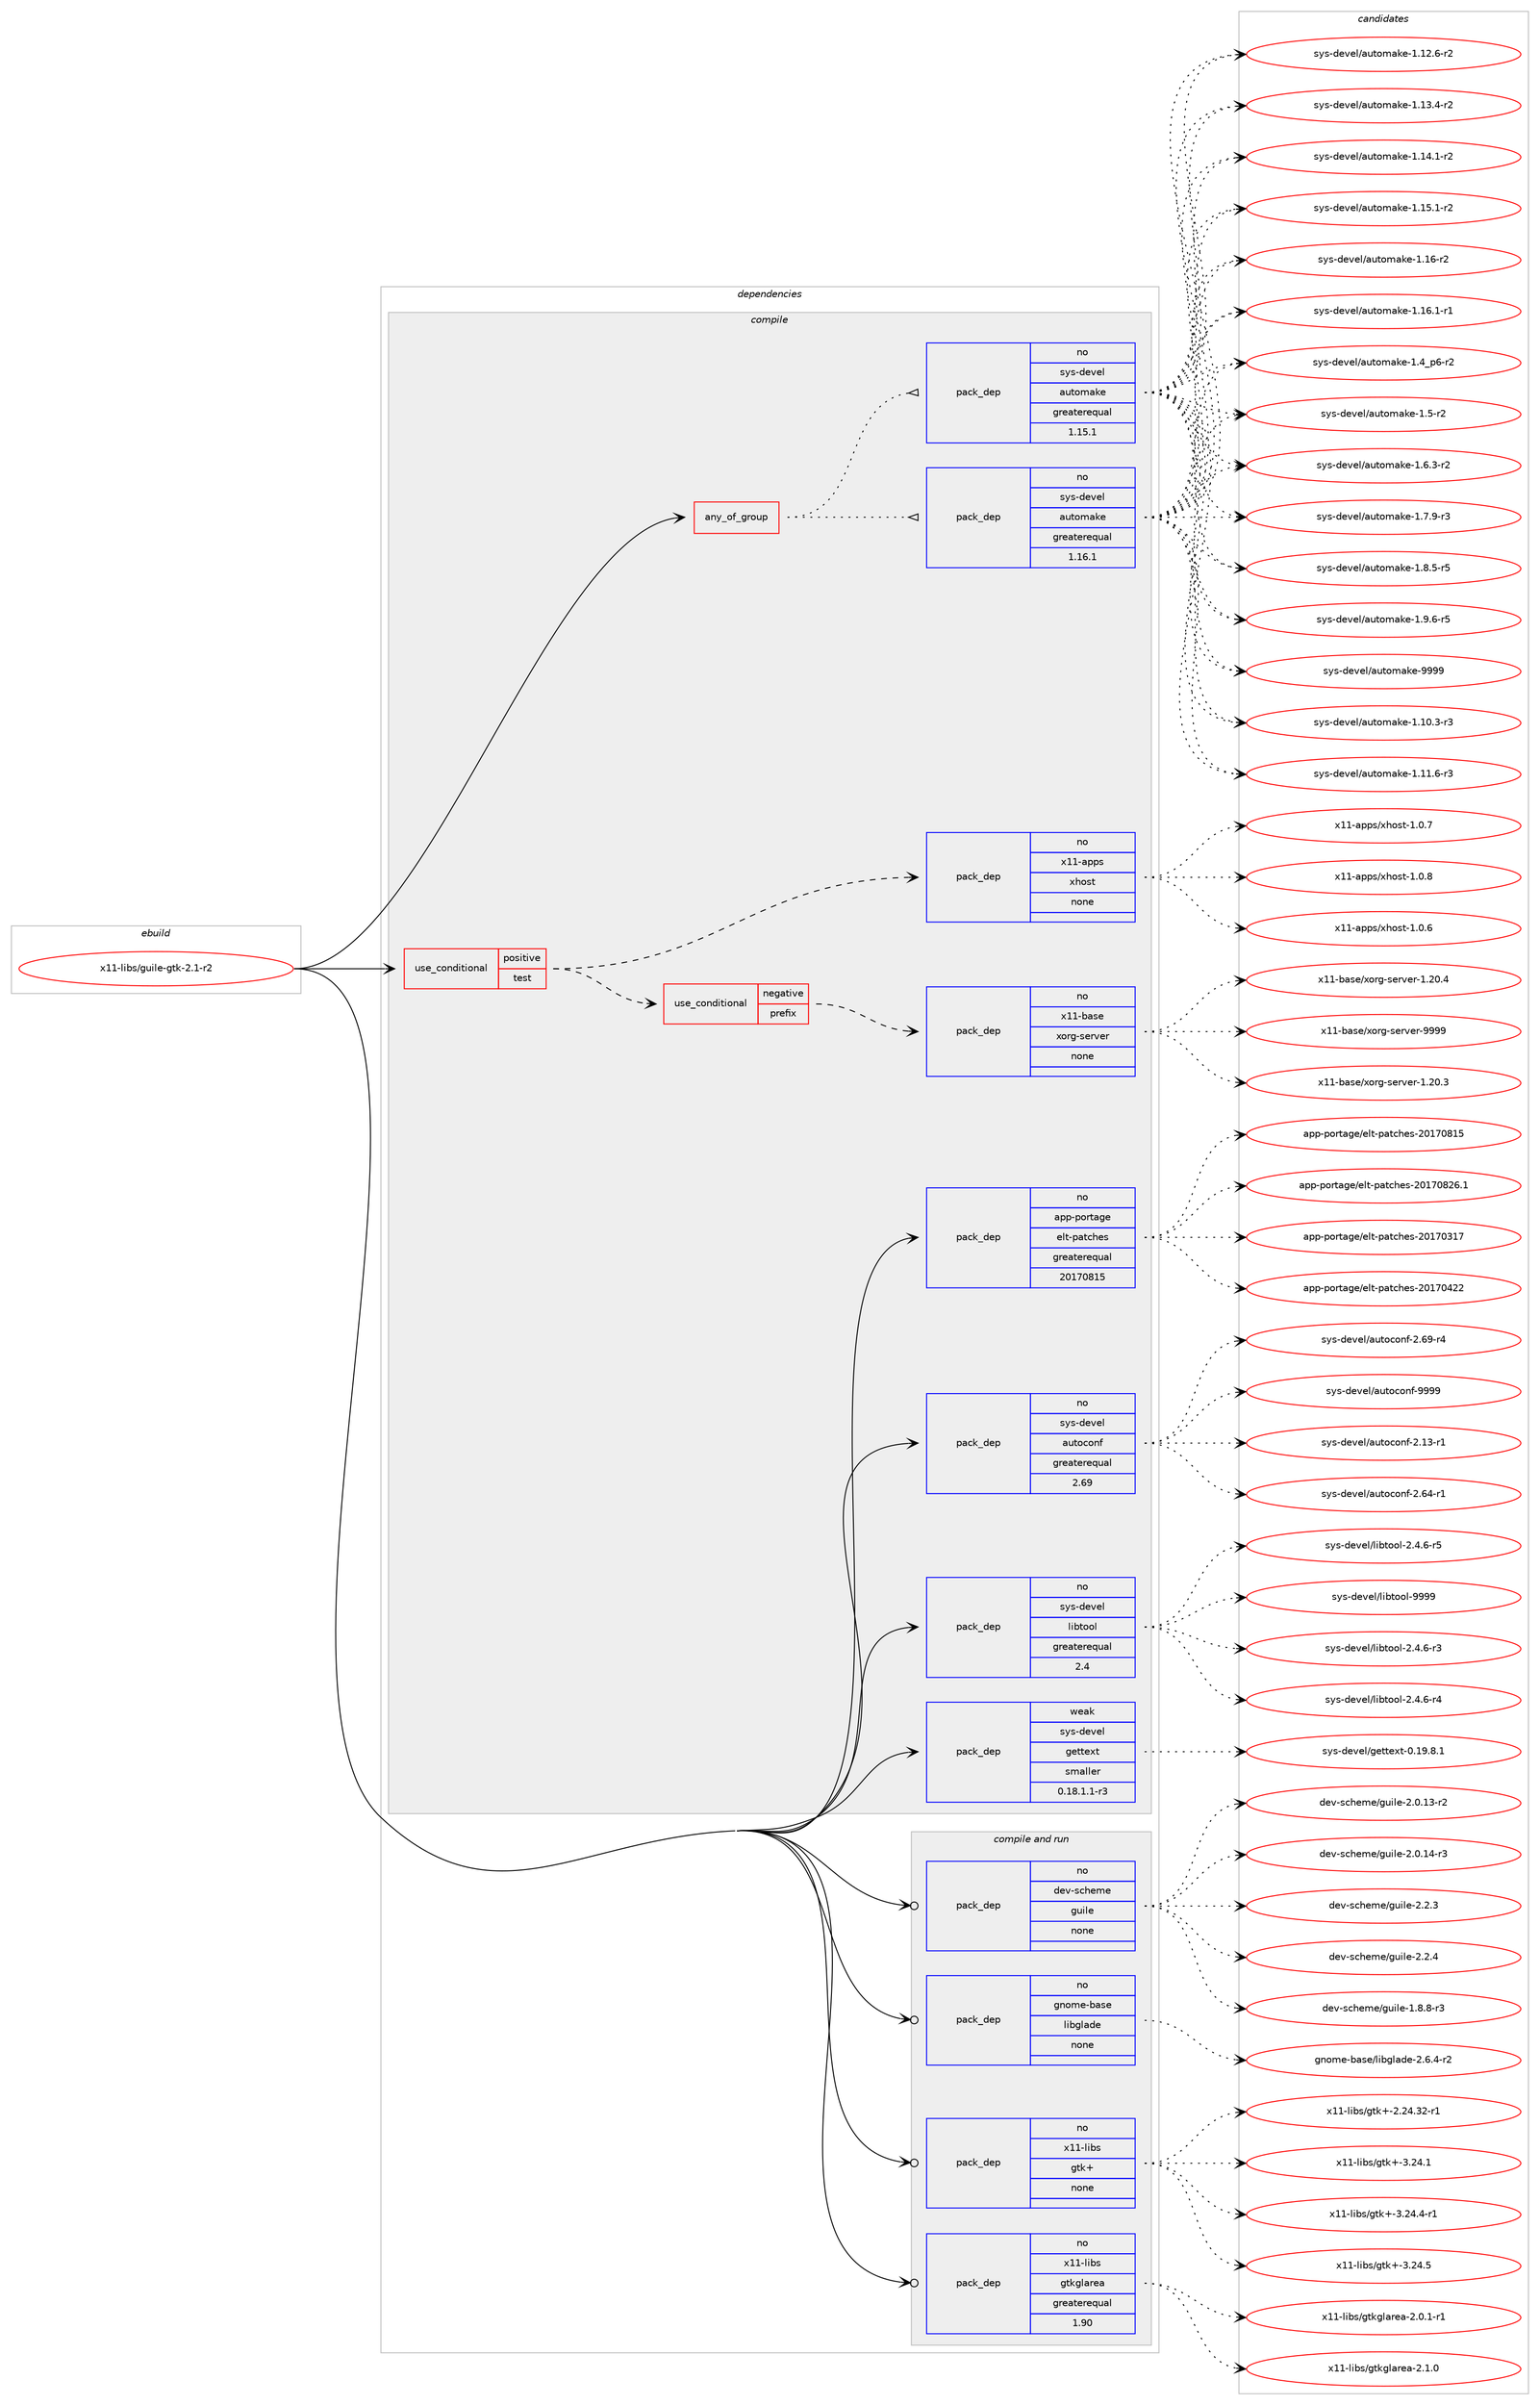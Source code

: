 digraph prolog {

# *************
# Graph options
# *************

newrank=true;
concentrate=true;
compound=true;
graph [rankdir=LR,fontname=Helvetica,fontsize=10,ranksep=1.5];#, ranksep=2.5, nodesep=0.2];
edge  [arrowhead=vee];
node  [fontname=Helvetica,fontsize=10];

# **********
# The ebuild
# **********

subgraph cluster_leftcol {
color=gray;
rank=same;
label=<<i>ebuild</i>>;
id [label="x11-libs/guile-gtk-2.1-r2", color=red, width=4, href="../x11-libs/guile-gtk-2.1-r2.svg"];
}

# ****************
# The dependencies
# ****************

subgraph cluster_midcol {
color=gray;
label=<<i>dependencies</i>>;
subgraph cluster_compile {
fillcolor="#eeeeee";
style=filled;
label=<<i>compile</i>>;
subgraph any28515 {
dependency1759043 [label=<<TABLE BORDER="0" CELLBORDER="1" CELLSPACING="0" CELLPADDING="4"><TR><TD CELLPADDING="10">any_of_group</TD></TR></TABLE>>, shape=none, color=red];subgraph pack1263546 {
dependency1759044 [label=<<TABLE BORDER="0" CELLBORDER="1" CELLSPACING="0" CELLPADDING="4" WIDTH="220"><TR><TD ROWSPAN="6" CELLPADDING="30">pack_dep</TD></TR><TR><TD WIDTH="110">no</TD></TR><TR><TD>sys-devel</TD></TR><TR><TD>automake</TD></TR><TR><TD>greaterequal</TD></TR><TR><TD>1.16.1</TD></TR></TABLE>>, shape=none, color=blue];
}
dependency1759043:e -> dependency1759044:w [weight=20,style="dotted",arrowhead="oinv"];
subgraph pack1263547 {
dependency1759045 [label=<<TABLE BORDER="0" CELLBORDER="1" CELLSPACING="0" CELLPADDING="4" WIDTH="220"><TR><TD ROWSPAN="6" CELLPADDING="30">pack_dep</TD></TR><TR><TD WIDTH="110">no</TD></TR><TR><TD>sys-devel</TD></TR><TR><TD>automake</TD></TR><TR><TD>greaterequal</TD></TR><TR><TD>1.15.1</TD></TR></TABLE>>, shape=none, color=blue];
}
dependency1759043:e -> dependency1759045:w [weight=20,style="dotted",arrowhead="oinv"];
}
id:e -> dependency1759043:w [weight=20,style="solid",arrowhead="vee"];
subgraph cond465979 {
dependency1759046 [label=<<TABLE BORDER="0" CELLBORDER="1" CELLSPACING="0" CELLPADDING="4"><TR><TD ROWSPAN="3" CELLPADDING="10">use_conditional</TD></TR><TR><TD>positive</TD></TR><TR><TD>test</TD></TR></TABLE>>, shape=none, color=red];
subgraph cond465980 {
dependency1759047 [label=<<TABLE BORDER="0" CELLBORDER="1" CELLSPACING="0" CELLPADDING="4"><TR><TD ROWSPAN="3" CELLPADDING="10">use_conditional</TD></TR><TR><TD>negative</TD></TR><TR><TD>prefix</TD></TR></TABLE>>, shape=none, color=red];
subgraph pack1263548 {
dependency1759048 [label=<<TABLE BORDER="0" CELLBORDER="1" CELLSPACING="0" CELLPADDING="4" WIDTH="220"><TR><TD ROWSPAN="6" CELLPADDING="30">pack_dep</TD></TR><TR><TD WIDTH="110">no</TD></TR><TR><TD>x11-base</TD></TR><TR><TD>xorg-server</TD></TR><TR><TD>none</TD></TR><TR><TD></TD></TR></TABLE>>, shape=none, color=blue];
}
dependency1759047:e -> dependency1759048:w [weight=20,style="dashed",arrowhead="vee"];
}
dependency1759046:e -> dependency1759047:w [weight=20,style="dashed",arrowhead="vee"];
subgraph pack1263549 {
dependency1759049 [label=<<TABLE BORDER="0" CELLBORDER="1" CELLSPACING="0" CELLPADDING="4" WIDTH="220"><TR><TD ROWSPAN="6" CELLPADDING="30">pack_dep</TD></TR><TR><TD WIDTH="110">no</TD></TR><TR><TD>x11-apps</TD></TR><TR><TD>xhost</TD></TR><TR><TD>none</TD></TR><TR><TD></TD></TR></TABLE>>, shape=none, color=blue];
}
dependency1759046:e -> dependency1759049:w [weight=20,style="dashed",arrowhead="vee"];
}
id:e -> dependency1759046:w [weight=20,style="solid",arrowhead="vee"];
subgraph pack1263550 {
dependency1759050 [label=<<TABLE BORDER="0" CELLBORDER="1" CELLSPACING="0" CELLPADDING="4" WIDTH="220"><TR><TD ROWSPAN="6" CELLPADDING="30">pack_dep</TD></TR><TR><TD WIDTH="110">no</TD></TR><TR><TD>app-portage</TD></TR><TR><TD>elt-patches</TD></TR><TR><TD>greaterequal</TD></TR><TR><TD>20170815</TD></TR></TABLE>>, shape=none, color=blue];
}
id:e -> dependency1759050:w [weight=20,style="solid",arrowhead="vee"];
subgraph pack1263551 {
dependency1759051 [label=<<TABLE BORDER="0" CELLBORDER="1" CELLSPACING="0" CELLPADDING="4" WIDTH="220"><TR><TD ROWSPAN="6" CELLPADDING="30">pack_dep</TD></TR><TR><TD WIDTH="110">no</TD></TR><TR><TD>sys-devel</TD></TR><TR><TD>autoconf</TD></TR><TR><TD>greaterequal</TD></TR><TR><TD>2.69</TD></TR></TABLE>>, shape=none, color=blue];
}
id:e -> dependency1759051:w [weight=20,style="solid",arrowhead="vee"];
subgraph pack1263552 {
dependency1759052 [label=<<TABLE BORDER="0" CELLBORDER="1" CELLSPACING="0" CELLPADDING="4" WIDTH="220"><TR><TD ROWSPAN="6" CELLPADDING="30">pack_dep</TD></TR><TR><TD WIDTH="110">no</TD></TR><TR><TD>sys-devel</TD></TR><TR><TD>libtool</TD></TR><TR><TD>greaterequal</TD></TR><TR><TD>2.4</TD></TR></TABLE>>, shape=none, color=blue];
}
id:e -> dependency1759052:w [weight=20,style="solid",arrowhead="vee"];
subgraph pack1263553 {
dependency1759053 [label=<<TABLE BORDER="0" CELLBORDER="1" CELLSPACING="0" CELLPADDING="4" WIDTH="220"><TR><TD ROWSPAN="6" CELLPADDING="30">pack_dep</TD></TR><TR><TD WIDTH="110">weak</TD></TR><TR><TD>sys-devel</TD></TR><TR><TD>gettext</TD></TR><TR><TD>smaller</TD></TR><TR><TD>0.18.1.1-r3</TD></TR></TABLE>>, shape=none, color=blue];
}
id:e -> dependency1759053:w [weight=20,style="solid",arrowhead="vee"];
}
subgraph cluster_compileandrun {
fillcolor="#eeeeee";
style=filled;
label=<<i>compile and run</i>>;
subgraph pack1263554 {
dependency1759054 [label=<<TABLE BORDER="0" CELLBORDER="1" CELLSPACING="0" CELLPADDING="4" WIDTH="220"><TR><TD ROWSPAN="6" CELLPADDING="30">pack_dep</TD></TR><TR><TD WIDTH="110">no</TD></TR><TR><TD>dev-scheme</TD></TR><TR><TD>guile</TD></TR><TR><TD>none</TD></TR><TR><TD></TD></TR></TABLE>>, shape=none, color=blue];
}
id:e -> dependency1759054:w [weight=20,style="solid",arrowhead="odotvee"];
subgraph pack1263555 {
dependency1759055 [label=<<TABLE BORDER="0" CELLBORDER="1" CELLSPACING="0" CELLPADDING="4" WIDTH="220"><TR><TD ROWSPAN="6" CELLPADDING="30">pack_dep</TD></TR><TR><TD WIDTH="110">no</TD></TR><TR><TD>gnome-base</TD></TR><TR><TD>libglade</TD></TR><TR><TD>none</TD></TR><TR><TD></TD></TR></TABLE>>, shape=none, color=blue];
}
id:e -> dependency1759055:w [weight=20,style="solid",arrowhead="odotvee"];
subgraph pack1263556 {
dependency1759056 [label=<<TABLE BORDER="0" CELLBORDER="1" CELLSPACING="0" CELLPADDING="4" WIDTH="220"><TR><TD ROWSPAN="6" CELLPADDING="30">pack_dep</TD></TR><TR><TD WIDTH="110">no</TD></TR><TR><TD>x11-libs</TD></TR><TR><TD>gtk+</TD></TR><TR><TD>none</TD></TR><TR><TD></TD></TR></TABLE>>, shape=none, color=blue];
}
id:e -> dependency1759056:w [weight=20,style="solid",arrowhead="odotvee"];
subgraph pack1263557 {
dependency1759057 [label=<<TABLE BORDER="0" CELLBORDER="1" CELLSPACING="0" CELLPADDING="4" WIDTH="220"><TR><TD ROWSPAN="6" CELLPADDING="30">pack_dep</TD></TR><TR><TD WIDTH="110">no</TD></TR><TR><TD>x11-libs</TD></TR><TR><TD>gtkglarea</TD></TR><TR><TD>greaterequal</TD></TR><TR><TD>1.90</TD></TR></TABLE>>, shape=none, color=blue];
}
id:e -> dependency1759057:w [weight=20,style="solid",arrowhead="odotvee"];
}
subgraph cluster_run {
fillcolor="#eeeeee";
style=filled;
label=<<i>run</i>>;
}
}

# **************
# The candidates
# **************

subgraph cluster_choices {
rank=same;
color=gray;
label=<<i>candidates</i>>;

subgraph choice1263546 {
color=black;
nodesep=1;
choice11512111545100101118101108479711711611110997107101454946494846514511451 [label="sys-devel/automake-1.10.3-r3", color=red, width=4,href="../sys-devel/automake-1.10.3-r3.svg"];
choice11512111545100101118101108479711711611110997107101454946494946544511451 [label="sys-devel/automake-1.11.6-r3", color=red, width=4,href="../sys-devel/automake-1.11.6-r3.svg"];
choice11512111545100101118101108479711711611110997107101454946495046544511450 [label="sys-devel/automake-1.12.6-r2", color=red, width=4,href="../sys-devel/automake-1.12.6-r2.svg"];
choice11512111545100101118101108479711711611110997107101454946495146524511450 [label="sys-devel/automake-1.13.4-r2", color=red, width=4,href="../sys-devel/automake-1.13.4-r2.svg"];
choice11512111545100101118101108479711711611110997107101454946495246494511450 [label="sys-devel/automake-1.14.1-r2", color=red, width=4,href="../sys-devel/automake-1.14.1-r2.svg"];
choice11512111545100101118101108479711711611110997107101454946495346494511450 [label="sys-devel/automake-1.15.1-r2", color=red, width=4,href="../sys-devel/automake-1.15.1-r2.svg"];
choice1151211154510010111810110847971171161111099710710145494649544511450 [label="sys-devel/automake-1.16-r2", color=red, width=4,href="../sys-devel/automake-1.16-r2.svg"];
choice11512111545100101118101108479711711611110997107101454946495446494511449 [label="sys-devel/automake-1.16.1-r1", color=red, width=4,href="../sys-devel/automake-1.16.1-r1.svg"];
choice115121115451001011181011084797117116111109971071014549465295112544511450 [label="sys-devel/automake-1.4_p6-r2", color=red, width=4,href="../sys-devel/automake-1.4_p6-r2.svg"];
choice11512111545100101118101108479711711611110997107101454946534511450 [label="sys-devel/automake-1.5-r2", color=red, width=4,href="../sys-devel/automake-1.5-r2.svg"];
choice115121115451001011181011084797117116111109971071014549465446514511450 [label="sys-devel/automake-1.6.3-r2", color=red, width=4,href="../sys-devel/automake-1.6.3-r2.svg"];
choice115121115451001011181011084797117116111109971071014549465546574511451 [label="sys-devel/automake-1.7.9-r3", color=red, width=4,href="../sys-devel/automake-1.7.9-r3.svg"];
choice115121115451001011181011084797117116111109971071014549465646534511453 [label="sys-devel/automake-1.8.5-r5", color=red, width=4,href="../sys-devel/automake-1.8.5-r5.svg"];
choice115121115451001011181011084797117116111109971071014549465746544511453 [label="sys-devel/automake-1.9.6-r5", color=red, width=4,href="../sys-devel/automake-1.9.6-r5.svg"];
choice115121115451001011181011084797117116111109971071014557575757 [label="sys-devel/automake-9999", color=red, width=4,href="../sys-devel/automake-9999.svg"];
dependency1759044:e -> choice11512111545100101118101108479711711611110997107101454946494846514511451:w [style=dotted,weight="100"];
dependency1759044:e -> choice11512111545100101118101108479711711611110997107101454946494946544511451:w [style=dotted,weight="100"];
dependency1759044:e -> choice11512111545100101118101108479711711611110997107101454946495046544511450:w [style=dotted,weight="100"];
dependency1759044:e -> choice11512111545100101118101108479711711611110997107101454946495146524511450:w [style=dotted,weight="100"];
dependency1759044:e -> choice11512111545100101118101108479711711611110997107101454946495246494511450:w [style=dotted,weight="100"];
dependency1759044:e -> choice11512111545100101118101108479711711611110997107101454946495346494511450:w [style=dotted,weight="100"];
dependency1759044:e -> choice1151211154510010111810110847971171161111099710710145494649544511450:w [style=dotted,weight="100"];
dependency1759044:e -> choice11512111545100101118101108479711711611110997107101454946495446494511449:w [style=dotted,weight="100"];
dependency1759044:e -> choice115121115451001011181011084797117116111109971071014549465295112544511450:w [style=dotted,weight="100"];
dependency1759044:e -> choice11512111545100101118101108479711711611110997107101454946534511450:w [style=dotted,weight="100"];
dependency1759044:e -> choice115121115451001011181011084797117116111109971071014549465446514511450:w [style=dotted,weight="100"];
dependency1759044:e -> choice115121115451001011181011084797117116111109971071014549465546574511451:w [style=dotted,weight="100"];
dependency1759044:e -> choice115121115451001011181011084797117116111109971071014549465646534511453:w [style=dotted,weight="100"];
dependency1759044:e -> choice115121115451001011181011084797117116111109971071014549465746544511453:w [style=dotted,weight="100"];
dependency1759044:e -> choice115121115451001011181011084797117116111109971071014557575757:w [style=dotted,weight="100"];
}
subgraph choice1263547 {
color=black;
nodesep=1;
choice11512111545100101118101108479711711611110997107101454946494846514511451 [label="sys-devel/automake-1.10.3-r3", color=red, width=4,href="../sys-devel/automake-1.10.3-r3.svg"];
choice11512111545100101118101108479711711611110997107101454946494946544511451 [label="sys-devel/automake-1.11.6-r3", color=red, width=4,href="../sys-devel/automake-1.11.6-r3.svg"];
choice11512111545100101118101108479711711611110997107101454946495046544511450 [label="sys-devel/automake-1.12.6-r2", color=red, width=4,href="../sys-devel/automake-1.12.6-r2.svg"];
choice11512111545100101118101108479711711611110997107101454946495146524511450 [label="sys-devel/automake-1.13.4-r2", color=red, width=4,href="../sys-devel/automake-1.13.4-r2.svg"];
choice11512111545100101118101108479711711611110997107101454946495246494511450 [label="sys-devel/automake-1.14.1-r2", color=red, width=4,href="../sys-devel/automake-1.14.1-r2.svg"];
choice11512111545100101118101108479711711611110997107101454946495346494511450 [label="sys-devel/automake-1.15.1-r2", color=red, width=4,href="../sys-devel/automake-1.15.1-r2.svg"];
choice1151211154510010111810110847971171161111099710710145494649544511450 [label="sys-devel/automake-1.16-r2", color=red, width=4,href="../sys-devel/automake-1.16-r2.svg"];
choice11512111545100101118101108479711711611110997107101454946495446494511449 [label="sys-devel/automake-1.16.1-r1", color=red, width=4,href="../sys-devel/automake-1.16.1-r1.svg"];
choice115121115451001011181011084797117116111109971071014549465295112544511450 [label="sys-devel/automake-1.4_p6-r2", color=red, width=4,href="../sys-devel/automake-1.4_p6-r2.svg"];
choice11512111545100101118101108479711711611110997107101454946534511450 [label="sys-devel/automake-1.5-r2", color=red, width=4,href="../sys-devel/automake-1.5-r2.svg"];
choice115121115451001011181011084797117116111109971071014549465446514511450 [label="sys-devel/automake-1.6.3-r2", color=red, width=4,href="../sys-devel/automake-1.6.3-r2.svg"];
choice115121115451001011181011084797117116111109971071014549465546574511451 [label="sys-devel/automake-1.7.9-r3", color=red, width=4,href="../sys-devel/automake-1.7.9-r3.svg"];
choice115121115451001011181011084797117116111109971071014549465646534511453 [label="sys-devel/automake-1.8.5-r5", color=red, width=4,href="../sys-devel/automake-1.8.5-r5.svg"];
choice115121115451001011181011084797117116111109971071014549465746544511453 [label="sys-devel/automake-1.9.6-r5", color=red, width=4,href="../sys-devel/automake-1.9.6-r5.svg"];
choice115121115451001011181011084797117116111109971071014557575757 [label="sys-devel/automake-9999", color=red, width=4,href="../sys-devel/automake-9999.svg"];
dependency1759045:e -> choice11512111545100101118101108479711711611110997107101454946494846514511451:w [style=dotted,weight="100"];
dependency1759045:e -> choice11512111545100101118101108479711711611110997107101454946494946544511451:w [style=dotted,weight="100"];
dependency1759045:e -> choice11512111545100101118101108479711711611110997107101454946495046544511450:w [style=dotted,weight="100"];
dependency1759045:e -> choice11512111545100101118101108479711711611110997107101454946495146524511450:w [style=dotted,weight="100"];
dependency1759045:e -> choice11512111545100101118101108479711711611110997107101454946495246494511450:w [style=dotted,weight="100"];
dependency1759045:e -> choice11512111545100101118101108479711711611110997107101454946495346494511450:w [style=dotted,weight="100"];
dependency1759045:e -> choice1151211154510010111810110847971171161111099710710145494649544511450:w [style=dotted,weight="100"];
dependency1759045:e -> choice11512111545100101118101108479711711611110997107101454946495446494511449:w [style=dotted,weight="100"];
dependency1759045:e -> choice115121115451001011181011084797117116111109971071014549465295112544511450:w [style=dotted,weight="100"];
dependency1759045:e -> choice11512111545100101118101108479711711611110997107101454946534511450:w [style=dotted,weight="100"];
dependency1759045:e -> choice115121115451001011181011084797117116111109971071014549465446514511450:w [style=dotted,weight="100"];
dependency1759045:e -> choice115121115451001011181011084797117116111109971071014549465546574511451:w [style=dotted,weight="100"];
dependency1759045:e -> choice115121115451001011181011084797117116111109971071014549465646534511453:w [style=dotted,weight="100"];
dependency1759045:e -> choice115121115451001011181011084797117116111109971071014549465746544511453:w [style=dotted,weight="100"];
dependency1759045:e -> choice115121115451001011181011084797117116111109971071014557575757:w [style=dotted,weight="100"];
}
subgraph choice1263548 {
color=black;
nodesep=1;
choice1204949459897115101471201111141034511510111411810111445494650484651 [label="x11-base/xorg-server-1.20.3", color=red, width=4,href="../x11-base/xorg-server-1.20.3.svg"];
choice1204949459897115101471201111141034511510111411810111445494650484652 [label="x11-base/xorg-server-1.20.4", color=red, width=4,href="../x11-base/xorg-server-1.20.4.svg"];
choice120494945989711510147120111114103451151011141181011144557575757 [label="x11-base/xorg-server-9999", color=red, width=4,href="../x11-base/xorg-server-9999.svg"];
dependency1759048:e -> choice1204949459897115101471201111141034511510111411810111445494650484651:w [style=dotted,weight="100"];
dependency1759048:e -> choice1204949459897115101471201111141034511510111411810111445494650484652:w [style=dotted,weight="100"];
dependency1759048:e -> choice120494945989711510147120111114103451151011141181011144557575757:w [style=dotted,weight="100"];
}
subgraph choice1263549 {
color=black;
nodesep=1;
choice1204949459711211211547120104111115116454946484654 [label="x11-apps/xhost-1.0.6", color=red, width=4,href="../x11-apps/xhost-1.0.6.svg"];
choice1204949459711211211547120104111115116454946484655 [label="x11-apps/xhost-1.0.7", color=red, width=4,href="../x11-apps/xhost-1.0.7.svg"];
choice1204949459711211211547120104111115116454946484656 [label="x11-apps/xhost-1.0.8", color=red, width=4,href="../x11-apps/xhost-1.0.8.svg"];
dependency1759049:e -> choice1204949459711211211547120104111115116454946484654:w [style=dotted,weight="100"];
dependency1759049:e -> choice1204949459711211211547120104111115116454946484655:w [style=dotted,weight="100"];
dependency1759049:e -> choice1204949459711211211547120104111115116454946484656:w [style=dotted,weight="100"];
}
subgraph choice1263550 {
color=black;
nodesep=1;
choice97112112451121111141169710310147101108116451129711699104101115455048495548514955 [label="app-portage/elt-patches-20170317", color=red, width=4,href="../app-portage/elt-patches-20170317.svg"];
choice97112112451121111141169710310147101108116451129711699104101115455048495548525050 [label="app-portage/elt-patches-20170422", color=red, width=4,href="../app-portage/elt-patches-20170422.svg"];
choice97112112451121111141169710310147101108116451129711699104101115455048495548564953 [label="app-portage/elt-patches-20170815", color=red, width=4,href="../app-portage/elt-patches-20170815.svg"];
choice971121124511211111411697103101471011081164511297116991041011154550484955485650544649 [label="app-portage/elt-patches-20170826.1", color=red, width=4,href="../app-portage/elt-patches-20170826.1.svg"];
dependency1759050:e -> choice97112112451121111141169710310147101108116451129711699104101115455048495548514955:w [style=dotted,weight="100"];
dependency1759050:e -> choice97112112451121111141169710310147101108116451129711699104101115455048495548525050:w [style=dotted,weight="100"];
dependency1759050:e -> choice97112112451121111141169710310147101108116451129711699104101115455048495548564953:w [style=dotted,weight="100"];
dependency1759050:e -> choice971121124511211111411697103101471011081164511297116991041011154550484955485650544649:w [style=dotted,weight="100"];
}
subgraph choice1263551 {
color=black;
nodesep=1;
choice1151211154510010111810110847971171161119911111010245504649514511449 [label="sys-devel/autoconf-2.13-r1", color=red, width=4,href="../sys-devel/autoconf-2.13-r1.svg"];
choice1151211154510010111810110847971171161119911111010245504654524511449 [label="sys-devel/autoconf-2.64-r1", color=red, width=4,href="../sys-devel/autoconf-2.64-r1.svg"];
choice1151211154510010111810110847971171161119911111010245504654574511452 [label="sys-devel/autoconf-2.69-r4", color=red, width=4,href="../sys-devel/autoconf-2.69-r4.svg"];
choice115121115451001011181011084797117116111991111101024557575757 [label="sys-devel/autoconf-9999", color=red, width=4,href="../sys-devel/autoconf-9999.svg"];
dependency1759051:e -> choice1151211154510010111810110847971171161119911111010245504649514511449:w [style=dotted,weight="100"];
dependency1759051:e -> choice1151211154510010111810110847971171161119911111010245504654524511449:w [style=dotted,weight="100"];
dependency1759051:e -> choice1151211154510010111810110847971171161119911111010245504654574511452:w [style=dotted,weight="100"];
dependency1759051:e -> choice115121115451001011181011084797117116111991111101024557575757:w [style=dotted,weight="100"];
}
subgraph choice1263552 {
color=black;
nodesep=1;
choice1151211154510010111810110847108105981161111111084550465246544511451 [label="sys-devel/libtool-2.4.6-r3", color=red, width=4,href="../sys-devel/libtool-2.4.6-r3.svg"];
choice1151211154510010111810110847108105981161111111084550465246544511452 [label="sys-devel/libtool-2.4.6-r4", color=red, width=4,href="../sys-devel/libtool-2.4.6-r4.svg"];
choice1151211154510010111810110847108105981161111111084550465246544511453 [label="sys-devel/libtool-2.4.6-r5", color=red, width=4,href="../sys-devel/libtool-2.4.6-r5.svg"];
choice1151211154510010111810110847108105981161111111084557575757 [label="sys-devel/libtool-9999", color=red, width=4,href="../sys-devel/libtool-9999.svg"];
dependency1759052:e -> choice1151211154510010111810110847108105981161111111084550465246544511451:w [style=dotted,weight="100"];
dependency1759052:e -> choice1151211154510010111810110847108105981161111111084550465246544511452:w [style=dotted,weight="100"];
dependency1759052:e -> choice1151211154510010111810110847108105981161111111084550465246544511453:w [style=dotted,weight="100"];
dependency1759052:e -> choice1151211154510010111810110847108105981161111111084557575757:w [style=dotted,weight="100"];
}
subgraph choice1263553 {
color=black;
nodesep=1;
choice1151211154510010111810110847103101116116101120116454846495746564649 [label="sys-devel/gettext-0.19.8.1", color=red, width=4,href="../sys-devel/gettext-0.19.8.1.svg"];
dependency1759053:e -> choice1151211154510010111810110847103101116116101120116454846495746564649:w [style=dotted,weight="100"];
}
subgraph choice1263554 {
color=black;
nodesep=1;
choice1001011184511599104101109101471031171051081014549465646564511451 [label="dev-scheme/guile-1.8.8-r3", color=red, width=4,href="../dev-scheme/guile-1.8.8-r3.svg"];
choice100101118451159910410110910147103117105108101455046484649514511450 [label="dev-scheme/guile-2.0.13-r2", color=red, width=4,href="../dev-scheme/guile-2.0.13-r2.svg"];
choice100101118451159910410110910147103117105108101455046484649524511451 [label="dev-scheme/guile-2.0.14-r3", color=red, width=4,href="../dev-scheme/guile-2.0.14-r3.svg"];
choice100101118451159910410110910147103117105108101455046504651 [label="dev-scheme/guile-2.2.3", color=red, width=4,href="../dev-scheme/guile-2.2.3.svg"];
choice100101118451159910410110910147103117105108101455046504652 [label="dev-scheme/guile-2.2.4", color=red, width=4,href="../dev-scheme/guile-2.2.4.svg"];
dependency1759054:e -> choice1001011184511599104101109101471031171051081014549465646564511451:w [style=dotted,weight="100"];
dependency1759054:e -> choice100101118451159910410110910147103117105108101455046484649514511450:w [style=dotted,weight="100"];
dependency1759054:e -> choice100101118451159910410110910147103117105108101455046484649524511451:w [style=dotted,weight="100"];
dependency1759054:e -> choice100101118451159910410110910147103117105108101455046504651:w [style=dotted,weight="100"];
dependency1759054:e -> choice100101118451159910410110910147103117105108101455046504652:w [style=dotted,weight="100"];
}
subgraph choice1263555 {
color=black;
nodesep=1;
choice1031101111091014598971151014710810598103108971001014550465446524511450 [label="gnome-base/libglade-2.6.4-r2", color=red, width=4,href="../gnome-base/libglade-2.6.4-r2.svg"];
dependency1759055:e -> choice1031101111091014598971151014710810598103108971001014550465446524511450:w [style=dotted,weight="100"];
}
subgraph choice1263556 {
color=black;
nodesep=1;
choice12049494510810598115471031161074345504650524651504511449 [label="x11-libs/gtk+-2.24.32-r1", color=red, width=4,href="../x11-libs/gtk+-2.24.32-r1.svg"];
choice12049494510810598115471031161074345514650524649 [label="x11-libs/gtk+-3.24.1", color=red, width=4,href="../x11-libs/gtk+-3.24.1.svg"];
choice120494945108105981154710311610743455146505246524511449 [label="x11-libs/gtk+-3.24.4-r1", color=red, width=4,href="../x11-libs/gtk+-3.24.4-r1.svg"];
choice12049494510810598115471031161074345514650524653 [label="x11-libs/gtk+-3.24.5", color=red, width=4,href="../x11-libs/gtk+-3.24.5.svg"];
dependency1759056:e -> choice12049494510810598115471031161074345504650524651504511449:w [style=dotted,weight="100"];
dependency1759056:e -> choice12049494510810598115471031161074345514650524649:w [style=dotted,weight="100"];
dependency1759056:e -> choice120494945108105981154710311610743455146505246524511449:w [style=dotted,weight="100"];
dependency1759056:e -> choice12049494510810598115471031161074345514650524653:w [style=dotted,weight="100"];
}
subgraph choice1263557 {
color=black;
nodesep=1;
choice120494945108105981154710311610710310897114101974550464846494511449 [label="x11-libs/gtkglarea-2.0.1-r1", color=red, width=4,href="../x11-libs/gtkglarea-2.0.1-r1.svg"];
choice12049494510810598115471031161071031089711410197455046494648 [label="x11-libs/gtkglarea-2.1.0", color=red, width=4,href="../x11-libs/gtkglarea-2.1.0.svg"];
dependency1759057:e -> choice120494945108105981154710311610710310897114101974550464846494511449:w [style=dotted,weight="100"];
dependency1759057:e -> choice12049494510810598115471031161071031089711410197455046494648:w [style=dotted,weight="100"];
}
}

}
